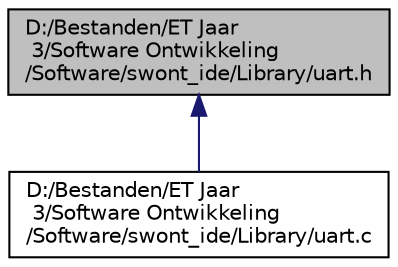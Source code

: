 digraph "D:/Bestanden/ET Jaar 3/Software Ontwikkeling/Software/swont_ide/Library/uart.h"
{
 // LATEX_PDF_SIZE
  edge [fontname="Helvetica",fontsize="10",labelfontname="Helvetica",labelfontsize="10"];
  node [fontname="Helvetica",fontsize="10",shape=record];
  Node1 [label="D:/Bestanden/ET Jaar\l 3/Software Ontwikkeling\l/Software/swont_ide/Library/uart.h",height=0.2,width=0.4,color="black", fillcolor="grey75", style="filled", fontcolor="black",tooltip=" "];
  Node1 -> Node2 [dir="back",color="midnightblue",fontsize="10",style="solid"];
  Node2 [label="D:/Bestanden/ET Jaar\l 3/Software Ontwikkeling\l/Software/swont_ide/Library/uart.c",height=0.2,width=0.4,color="black", fillcolor="white", style="filled",URL="$uart_8c.html",tooltip="This file contains the API function responsible for transmitting and receiving data over UART2."];
}
